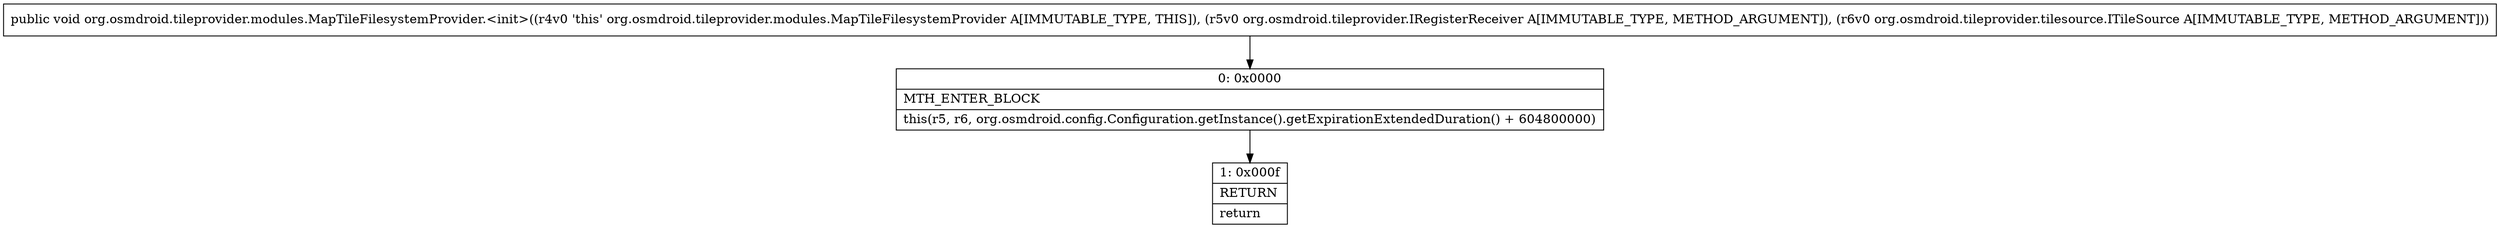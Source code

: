 digraph "CFG fororg.osmdroid.tileprovider.modules.MapTileFilesystemProvider.\<init\>(Lorg\/osmdroid\/tileprovider\/IRegisterReceiver;Lorg\/osmdroid\/tileprovider\/tilesource\/ITileSource;)V" {
Node_0 [shape=record,label="{0\:\ 0x0000|MTH_ENTER_BLOCK\l|this(r5, r6, org.osmdroid.config.Configuration.getInstance().getExpirationExtendedDuration() + 604800000)\l}"];
Node_1 [shape=record,label="{1\:\ 0x000f|RETURN\l|return\l}"];
MethodNode[shape=record,label="{public void org.osmdroid.tileprovider.modules.MapTileFilesystemProvider.\<init\>((r4v0 'this' org.osmdroid.tileprovider.modules.MapTileFilesystemProvider A[IMMUTABLE_TYPE, THIS]), (r5v0 org.osmdroid.tileprovider.IRegisterReceiver A[IMMUTABLE_TYPE, METHOD_ARGUMENT]), (r6v0 org.osmdroid.tileprovider.tilesource.ITileSource A[IMMUTABLE_TYPE, METHOD_ARGUMENT])) }"];
MethodNode -> Node_0;
Node_0 -> Node_1;
}

